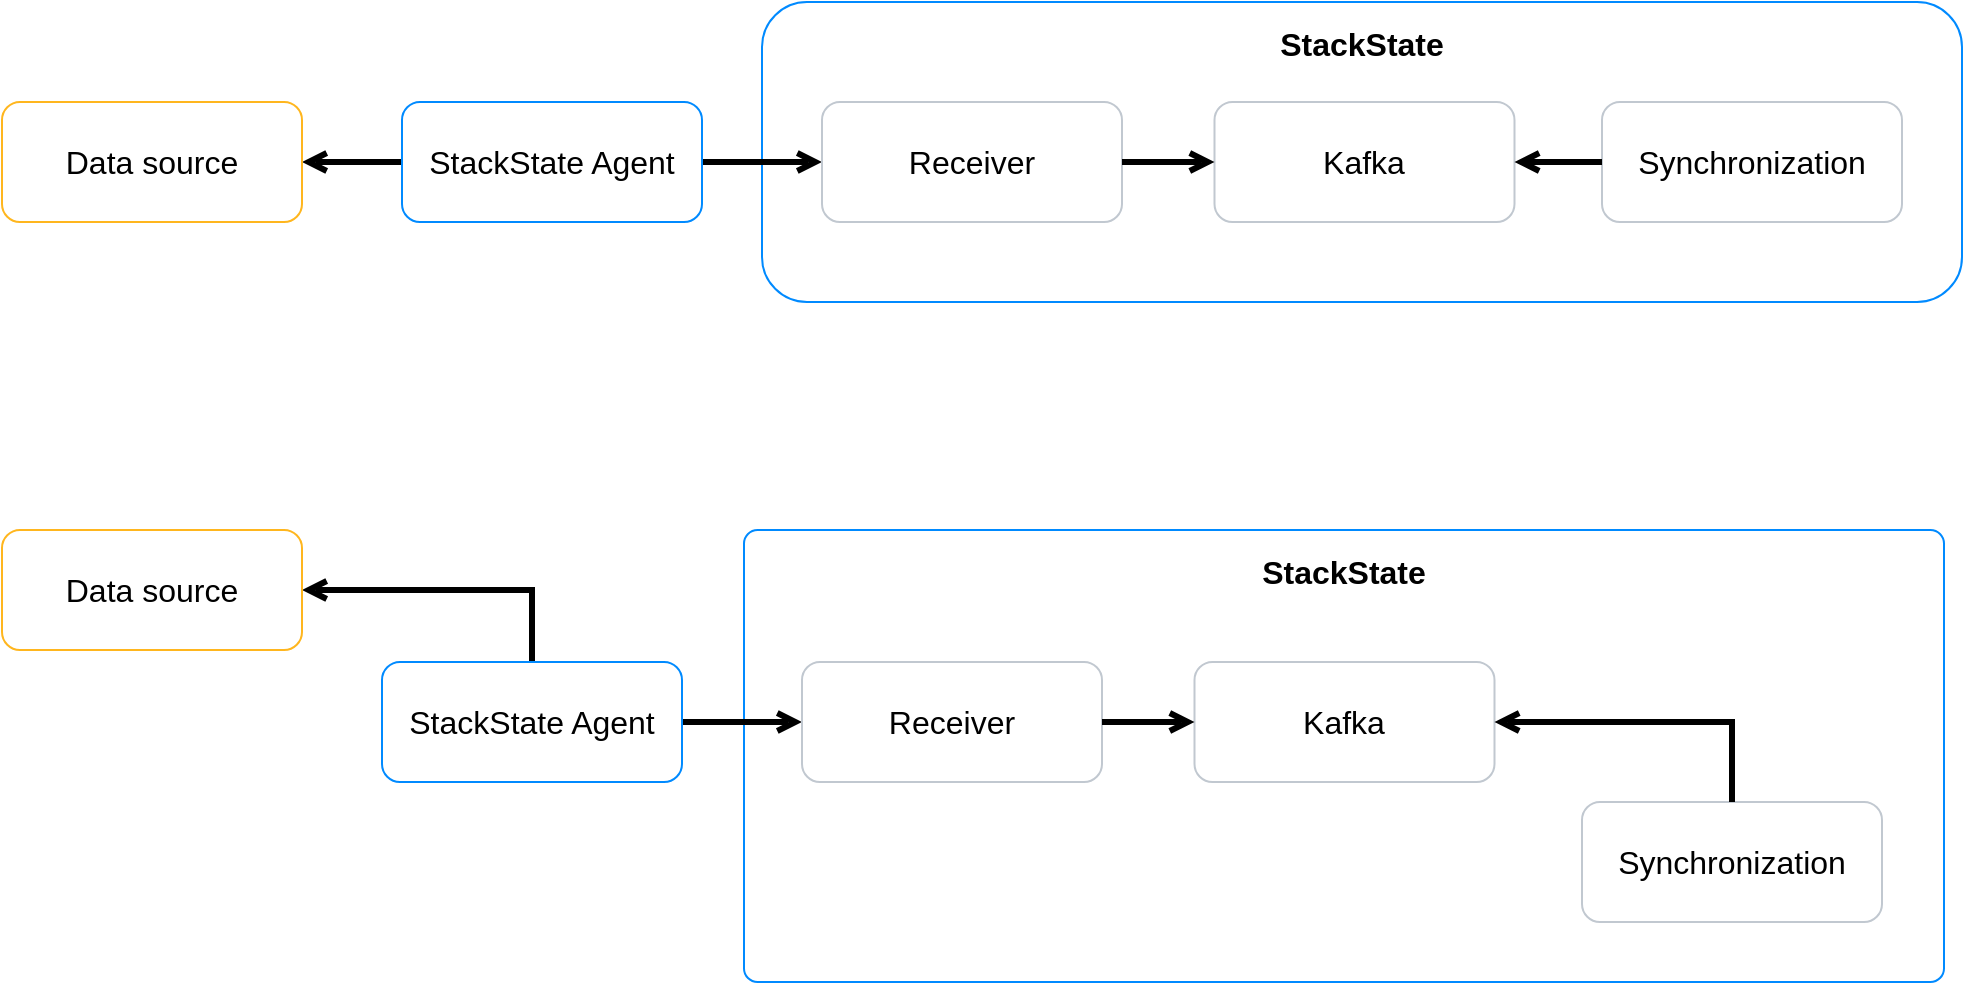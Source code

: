 <mxfile version="14.9.1" type="device"><diagram id="tO_ioi0KUe3t7paj1zWw" name="Page-1"><mxGraphModel dx="1497" dy="890" grid="1" gridSize="10" guides="1" tooltips="1" connect="1" arrows="1" fold="1" page="1" pageScale="1" pageWidth="1169" pageHeight="827" math="0" shadow="0"><root><mxCell id="0"/><mxCell id="1" parent="0"/><mxCell id="-KnU6YPF4Qa5JmhkBfqv-1" value="&lt;b&gt;StackState&lt;/b&gt;" style="rounded=1;whiteSpace=wrap;html=1;strokeWidth=1;strokeColor=#008AFF;verticalAlign=top;align=center;spacingLeft=0;fontStyle=0;fontSize=16;spacingTop=5;" vertex="1" parent="1"><mxGeometry x="510" y="120" width="600" height="150" as="geometry"/></mxCell><mxCell id="-KnU6YPF4Qa5JmhkBfqv-10" style="edgeStyle=orthogonalEdgeStyle;rounded=0;orthogonalLoop=1;jettySize=auto;html=1;exitX=1;exitY=0.5;exitDx=0;exitDy=0;fontSize=16;endArrow=none;endFill=0;startArrow=open;startFill=0;strokeWidth=3;" edge="1" parent="1" source="-KnU6YPF4Qa5JmhkBfqv-3" target="-KnU6YPF4Qa5JmhkBfqv-4"><mxGeometry relative="1" as="geometry"/></mxCell><mxCell id="-KnU6YPF4Qa5JmhkBfqv-3" value="Data source" style="rounded=1;whiteSpace=wrap;html=1;strokeWidth=1;strokeColor=#FFB61E;verticalAlign=middle;align=center;fontStyle=0;fontSize=16;" vertex="1" parent="1"><mxGeometry x="130" y="170" width="150" height="60" as="geometry"/></mxCell><mxCell id="-KnU6YPF4Qa5JmhkBfqv-11" style="edgeStyle=orthogonalEdgeStyle;rounded=0;orthogonalLoop=1;jettySize=auto;html=1;entryX=0;entryY=0.5;entryDx=0;entryDy=0;fontSize=16;endArrow=open;endFill=0;strokeWidth=3;" edge="1" parent="1" source="-KnU6YPF4Qa5JmhkBfqv-4" target="-KnU6YPF4Qa5JmhkBfqv-5"><mxGeometry relative="1" as="geometry"/></mxCell><mxCell id="-KnU6YPF4Qa5JmhkBfqv-4" value="StackState Agent" style="rounded=1;whiteSpace=wrap;html=1;strokeWidth=1;strokeColor=#008AFF;verticalAlign=middle;align=center;fontStyle=0;fontSize=16;" vertex="1" parent="1"><mxGeometry x="330" y="170" width="150" height="60" as="geometry"/></mxCell><mxCell id="-KnU6YPF4Qa5JmhkBfqv-5" value="Receiver" style="rounded=1;whiteSpace=wrap;html=1;strokeWidth=1;verticalAlign=middle;align=center;fontStyle=0;fontSize=16;strokeColor=#C1C8D0;" vertex="1" parent="1"><mxGeometry x="540" y="170" width="150" height="60" as="geometry"/></mxCell><mxCell id="-KnU6YPF4Qa5JmhkBfqv-6" value="Kafka" style="rounded=1;whiteSpace=wrap;html=1;strokeWidth=1;verticalAlign=middle;align=center;fontStyle=0;fontSize=16;strokeColor=#C1C8D0;" vertex="1" parent="1"><mxGeometry x="736.25" y="170" width="150" height="60" as="geometry"/></mxCell><mxCell id="-KnU6YPF4Qa5JmhkBfqv-7" value="Synchronization" style="rounded=1;whiteSpace=wrap;html=1;strokeWidth=1;verticalAlign=middle;align=center;fontStyle=0;fontSize=16;strokeColor=#C1C8D0;" vertex="1" parent="1"><mxGeometry x="930" y="170" width="150" height="60" as="geometry"/></mxCell><mxCell id="-KnU6YPF4Qa5JmhkBfqv-12" style="edgeStyle=orthogonalEdgeStyle;rounded=0;orthogonalLoop=1;jettySize=auto;html=1;exitX=1;exitY=0.5;exitDx=0;exitDy=0;entryX=0;entryY=0.5;entryDx=0;entryDy=0;fontSize=16;endArrow=open;endFill=0;strokeWidth=3;" edge="1" parent="1" source="-KnU6YPF4Qa5JmhkBfqv-5" target="-KnU6YPF4Qa5JmhkBfqv-6"><mxGeometry x="540" y="170" as="geometry"/></mxCell><mxCell id="-KnU6YPF4Qa5JmhkBfqv-13" style="edgeStyle=orthogonalEdgeStyle;rounded=0;orthogonalLoop=1;jettySize=auto;html=1;exitX=1;exitY=0.5;exitDx=0;exitDy=0;entryX=0;entryY=0.5;entryDx=0;entryDy=0;fontSize=16;endArrow=none;endFill=0;startArrow=open;startFill=0;strokeWidth=3;" edge="1" parent="1" source="-KnU6YPF4Qa5JmhkBfqv-6" target="-KnU6YPF4Qa5JmhkBfqv-7"><mxGeometry x="540" y="170" as="geometry"/></mxCell><mxCell id="-KnU6YPF4Qa5JmhkBfqv-16" value="&lt;b&gt;StackState&lt;/b&gt;" style="rounded=1;whiteSpace=wrap;html=1;strokeWidth=1;strokeColor=#008AFF;verticalAlign=top;align=center;spacingLeft=0;fontStyle=0;fontSize=16;spacingTop=5;arcSize=3;" vertex="1" parent="1"><mxGeometry x="501" y="384" width="600" height="226" as="geometry"/></mxCell><mxCell id="-KnU6YPF4Qa5JmhkBfqv-17" style="edgeStyle=orthogonalEdgeStyle;rounded=0;orthogonalLoop=1;jettySize=auto;html=1;exitX=1;exitY=0.5;exitDx=0;exitDy=0;fontSize=16;endArrow=none;endFill=0;startArrow=open;startFill=0;strokeWidth=3;" edge="1" parent="1" source="-KnU6YPF4Qa5JmhkBfqv-18" target="-KnU6YPF4Qa5JmhkBfqv-20"><mxGeometry relative="1" as="geometry"/></mxCell><mxCell id="-KnU6YPF4Qa5JmhkBfqv-18" value="Data source" style="rounded=1;whiteSpace=wrap;html=1;strokeWidth=1;strokeColor=#FFB61E;verticalAlign=middle;align=center;fontStyle=0;fontSize=16;" vertex="1" parent="1"><mxGeometry x="130" y="384" width="150" height="60" as="geometry"/></mxCell><mxCell id="-KnU6YPF4Qa5JmhkBfqv-19" style="edgeStyle=orthogonalEdgeStyle;rounded=0;orthogonalLoop=1;jettySize=auto;html=1;entryX=0;entryY=0.5;entryDx=0;entryDy=0;fontSize=16;endArrow=open;endFill=0;strokeWidth=3;" edge="1" parent="1" source="-KnU6YPF4Qa5JmhkBfqv-20" target="-KnU6YPF4Qa5JmhkBfqv-21"><mxGeometry relative="1" as="geometry"/></mxCell><mxCell id="-KnU6YPF4Qa5JmhkBfqv-20" value="StackState Agent" style="rounded=1;whiteSpace=wrap;html=1;strokeWidth=1;strokeColor=#008AFF;verticalAlign=middle;align=center;fontStyle=0;fontSize=16;" vertex="1" parent="1"><mxGeometry x="320" y="450" width="150" height="60" as="geometry"/></mxCell><mxCell id="-KnU6YPF4Qa5JmhkBfqv-21" value="Receiver" style="rounded=1;whiteSpace=wrap;html=1;strokeWidth=1;verticalAlign=middle;align=center;fontStyle=0;fontSize=16;strokeColor=#C1C8D0;" vertex="1" parent="1"><mxGeometry x="530" y="450" width="150" height="60" as="geometry"/></mxCell><mxCell id="-KnU6YPF4Qa5JmhkBfqv-22" value="Kafka" style="rounded=1;whiteSpace=wrap;html=1;strokeWidth=1;verticalAlign=middle;align=center;fontStyle=0;fontSize=16;strokeColor=#C1C8D0;" vertex="1" parent="1"><mxGeometry x="726.25" y="450" width="150" height="60" as="geometry"/></mxCell><mxCell id="-KnU6YPF4Qa5JmhkBfqv-23" value="Synchronization" style="rounded=1;whiteSpace=wrap;html=1;strokeWidth=1;verticalAlign=middle;align=center;fontStyle=0;fontSize=16;strokeColor=#C1C8D0;" vertex="1" parent="1"><mxGeometry x="920" y="520" width="150" height="60" as="geometry"/></mxCell><mxCell id="-KnU6YPF4Qa5JmhkBfqv-24" style="edgeStyle=orthogonalEdgeStyle;rounded=0;orthogonalLoop=1;jettySize=auto;html=1;exitX=1;exitY=0.5;exitDx=0;exitDy=0;entryX=0;entryY=0.5;entryDx=0;entryDy=0;fontSize=16;endArrow=open;endFill=0;strokeWidth=3;" edge="1" parent="1" source="-KnU6YPF4Qa5JmhkBfqv-21" target="-KnU6YPF4Qa5JmhkBfqv-22"><mxGeometry x="530" y="450" as="geometry"/></mxCell><mxCell id="-KnU6YPF4Qa5JmhkBfqv-25" style="edgeStyle=orthogonalEdgeStyle;rounded=0;orthogonalLoop=1;jettySize=auto;html=1;exitX=1;exitY=0.5;exitDx=0;exitDy=0;fontSize=16;endArrow=none;endFill=0;startArrow=open;startFill=0;strokeWidth=3;" edge="1" parent="1" source="-KnU6YPF4Qa5JmhkBfqv-22" target="-KnU6YPF4Qa5JmhkBfqv-23"><mxGeometry x="530" y="450" as="geometry"/></mxCell></root></mxGraphModel></diagram></mxfile>